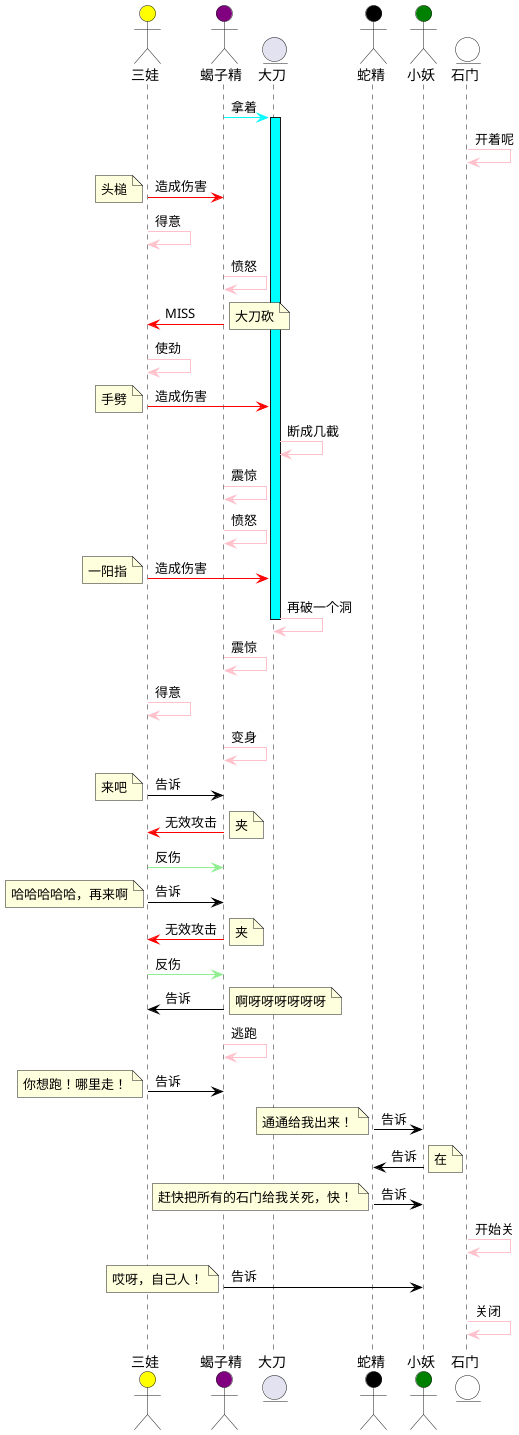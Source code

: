 @startuml 葫芦兄弟
' https://www.bilibili.com/video/BV1zQ4y1d7dQ?p=3
' 3:40~5:00
actor   三娃    as  gourd       #Yellow
actor   蝎子精  as  scorpion    #Purple
entity  大刀    as  sword       
actor   蛇精    as  snake       #Black
actor   小妖    as  goblin      #Green
entity  石门    as  stoneDoor   #White


scorpion -[#Aqua]> sword : 拿着
activate sword #Aqua

stoneDoor -[#Pink]> stoneDoor : 开着呢

gourd -[#Red]> scorpion : 造成伤害
note left : 头槌 

gourd -[#Pink]> gourd : 得意

scorpion -[#Pink]> scorpion : 愤怒

scorpion -[#Red]> gourd : MISS
note right : 大刀砍

gourd -[#Pink]> gourd : 使劲

gourd -[#Red]> sword : 造成伤害
note left : 手劈

sword -[#Pink]> sword : 断成几截

scorpion -[#Pink]> scorpion : 震惊

scorpion -[#Pink]> scorpion : 愤怒

gourd -[#Red]> sword : 造成伤害
note left : 一阳指
sword -[#Pink]> sword : 再破一个洞
deactivate sword

scorpion -[#Pink]> scorpion : 震惊

gourd -[#Pink]> gourd : 得意

scorpion -[#Pink]> scorpion : 变身

gourd -[#black]> scorpion : 告诉
note left : 来吧

scorpion -[#Red]> gourd : 无效攻击
note right : 夹

gourd -[#LightGreen]> scorpion : 反伤

gourd -[#black]> scorpion : 告诉
note left : 哈哈哈哈哈，再来啊

scorpion -[#Red]> gourd : 无效攻击
note right : 夹

gourd -[#LightGreen]> scorpion : 反伤

scorpion -[#Black]> gourd : 告诉
note right : 啊呀呀呀呀呀呀

scorpion -[#Pink]> scorpion : 逃跑

gourd -[#Black]> scorpion : 告诉
note left : 你想跑！哪里走！

snake -[#Black]> goblin : 告诉
note left : 通通给我出来！

goblin -[#Black]> snake : 告诉
note right : 在

snake -[#Black]> goblin : 告诉
note left : 赶快把所有的石门给我关死，快！

stoneDoor -[#Pink]> stoneDoor : 开始关

scorpion -[#Black]> goblin : 告诉
note left : 哎呀，自己人！

stoneDoor -[#Pink]> stoneDoor : 关闭
@enduml